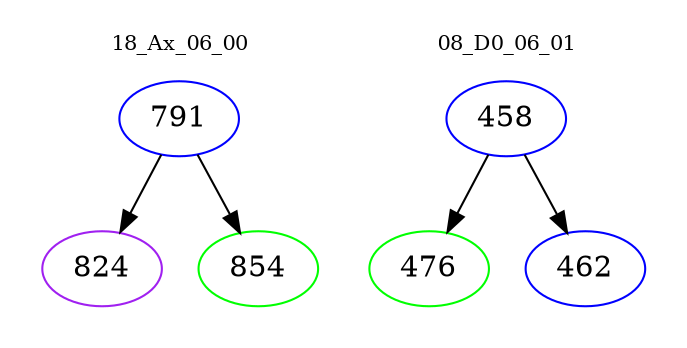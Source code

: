 digraph{
subgraph cluster_0 {
color = white
label = "18_Ax_06_00";
fontsize=10;
T0_791 [label="791", color="blue"]
T0_791 -> T0_824 [color="black"]
T0_824 [label="824", color="purple"]
T0_791 -> T0_854 [color="black"]
T0_854 [label="854", color="green"]
}
subgraph cluster_1 {
color = white
label = "08_D0_06_01";
fontsize=10;
T1_458 [label="458", color="blue"]
T1_458 -> T1_476 [color="black"]
T1_476 [label="476", color="green"]
T1_458 -> T1_462 [color="black"]
T1_462 [label="462", color="blue"]
}
}
